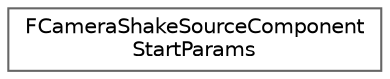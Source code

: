 digraph "Graphical Class Hierarchy"
{
 // INTERACTIVE_SVG=YES
 // LATEX_PDF_SIZE
  bgcolor="transparent";
  edge [fontname=Helvetica,fontsize=10,labelfontname=Helvetica,labelfontsize=10];
  node [fontname=Helvetica,fontsize=10,shape=box,height=0.2,width=0.4];
  rankdir="LR";
  Node0 [id="Node000000",label="FCameraShakeSourceComponent\lStartParams",height=0.2,width=0.4,color="grey40", fillcolor="white", style="filled",URL="$d4/db0/structFCameraShakeSourceComponentStartParams.html",tooltip=" "];
}

